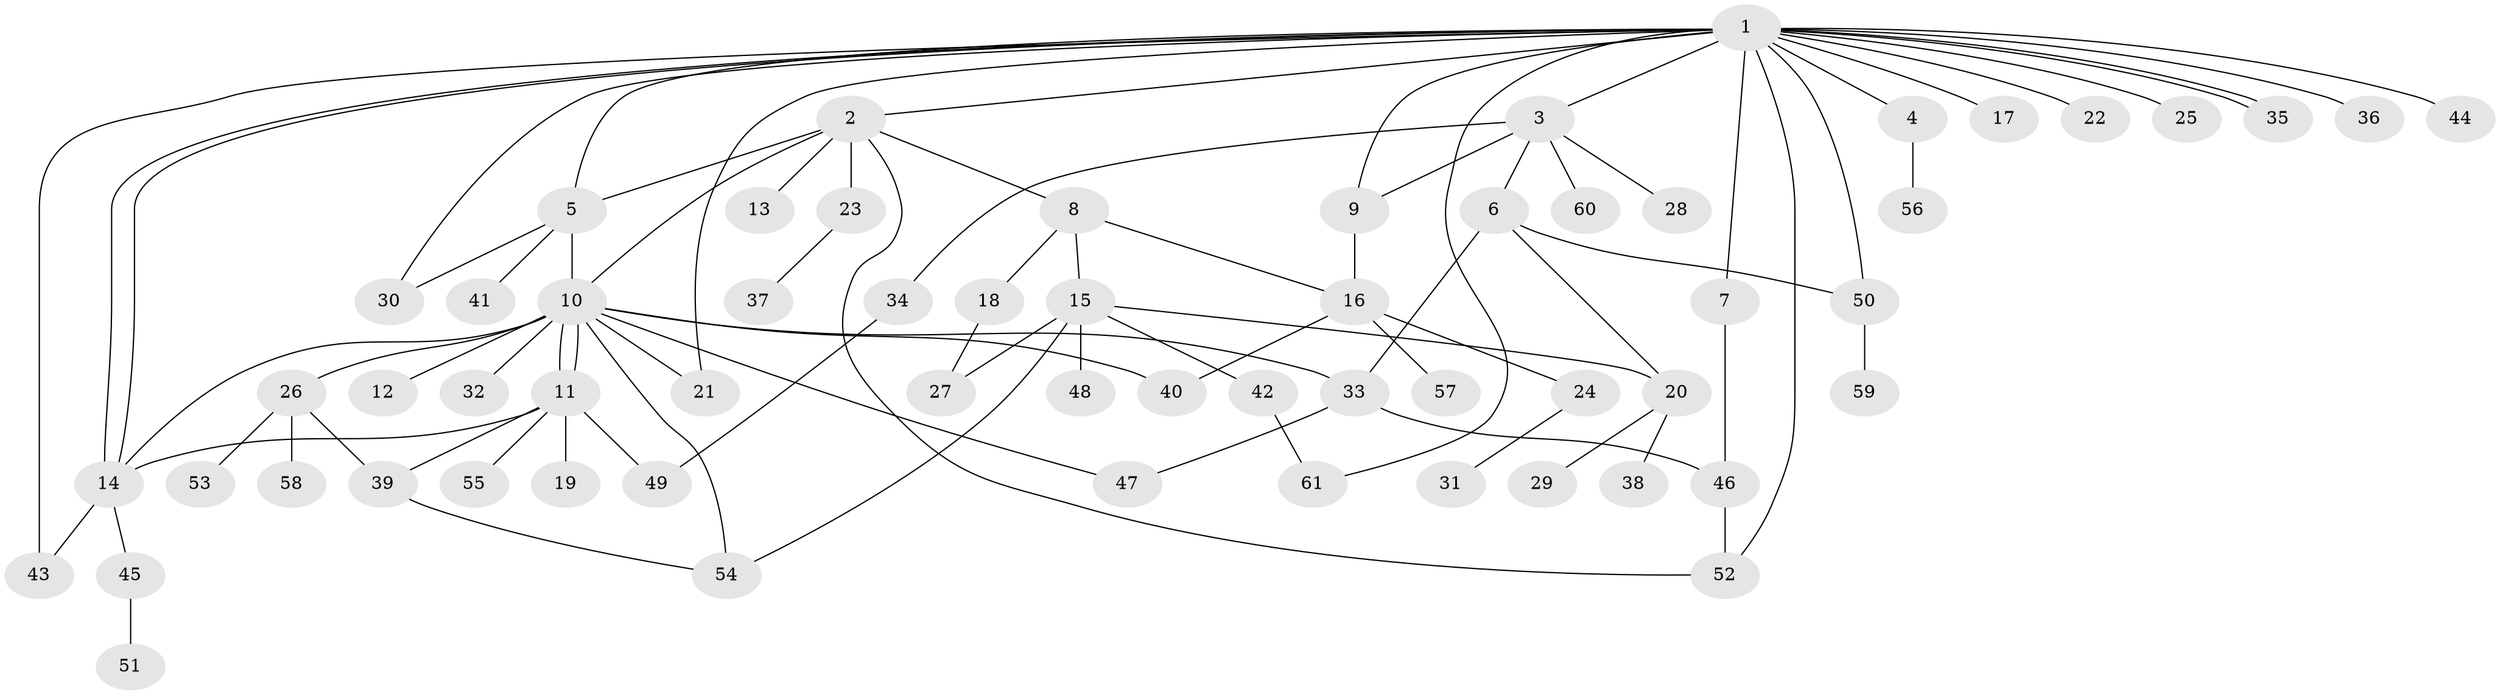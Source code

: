 // Generated by graph-tools (version 1.1) at 2025/49/03/09/25 03:49:59]
// undirected, 61 vertices, 86 edges
graph export_dot {
graph [start="1"]
  node [color=gray90,style=filled];
  1;
  2;
  3;
  4;
  5;
  6;
  7;
  8;
  9;
  10;
  11;
  12;
  13;
  14;
  15;
  16;
  17;
  18;
  19;
  20;
  21;
  22;
  23;
  24;
  25;
  26;
  27;
  28;
  29;
  30;
  31;
  32;
  33;
  34;
  35;
  36;
  37;
  38;
  39;
  40;
  41;
  42;
  43;
  44;
  45;
  46;
  47;
  48;
  49;
  50;
  51;
  52;
  53;
  54;
  55;
  56;
  57;
  58;
  59;
  60;
  61;
  1 -- 2;
  1 -- 3;
  1 -- 4;
  1 -- 5;
  1 -- 7;
  1 -- 9;
  1 -- 14;
  1 -- 14;
  1 -- 17;
  1 -- 21;
  1 -- 22;
  1 -- 25;
  1 -- 30;
  1 -- 35;
  1 -- 35;
  1 -- 36;
  1 -- 43;
  1 -- 44;
  1 -- 50;
  1 -- 52;
  1 -- 61;
  2 -- 5;
  2 -- 8;
  2 -- 10;
  2 -- 13;
  2 -- 23;
  2 -- 52;
  3 -- 6;
  3 -- 9;
  3 -- 28;
  3 -- 34;
  3 -- 60;
  4 -- 56;
  5 -- 10;
  5 -- 30;
  5 -- 41;
  6 -- 20;
  6 -- 33;
  6 -- 50;
  7 -- 46;
  8 -- 15;
  8 -- 16;
  8 -- 18;
  9 -- 16;
  10 -- 11;
  10 -- 11;
  10 -- 12;
  10 -- 14;
  10 -- 21;
  10 -- 26;
  10 -- 32;
  10 -- 33;
  10 -- 40;
  10 -- 47;
  10 -- 54;
  11 -- 14;
  11 -- 19;
  11 -- 39;
  11 -- 49;
  11 -- 55;
  14 -- 43;
  14 -- 45;
  15 -- 20;
  15 -- 27;
  15 -- 42;
  15 -- 48;
  15 -- 54;
  16 -- 24;
  16 -- 40;
  16 -- 57;
  18 -- 27;
  20 -- 29;
  20 -- 38;
  23 -- 37;
  24 -- 31;
  26 -- 39;
  26 -- 53;
  26 -- 58;
  33 -- 46;
  33 -- 47;
  34 -- 49;
  39 -- 54;
  42 -- 61;
  45 -- 51;
  46 -- 52;
  50 -- 59;
}
